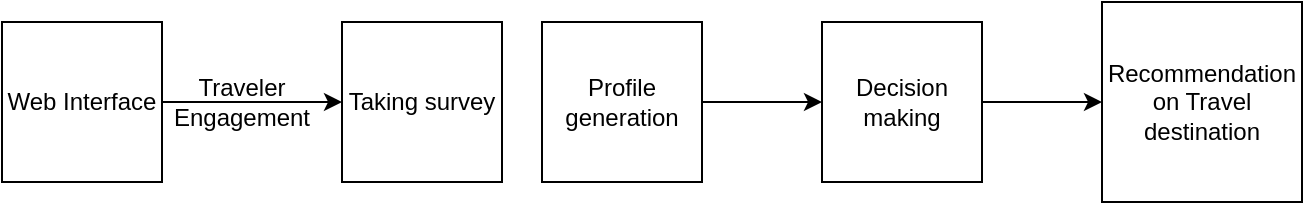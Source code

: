 <mxfile version="22.1.11" type="device">
  <diagram name="Page-1" id="0HcZPFkB94wfSvHwieI1">
    <mxGraphModel dx="1050" dy="522" grid="1" gridSize="10" guides="1" tooltips="1" connect="1" arrows="1" fold="1" page="1" pageScale="1" pageWidth="827" pageHeight="1169" math="0" shadow="0">
      <root>
        <mxCell id="0" />
        <mxCell id="1" parent="0" />
        <mxCell id="7ZBUFIDIknT4-SncWptb-2" style="edgeStyle=orthogonalEdgeStyle;rounded=0;orthogonalLoop=1;jettySize=auto;html=1;exitX=1;exitY=0.5;exitDx=0;exitDy=0;" edge="1" parent="1" source="7ZBUFIDIknT4-SncWptb-1">
          <mxGeometry relative="1" as="geometry">
            <mxPoint x="190" y="200" as="targetPoint" />
          </mxGeometry>
        </mxCell>
        <mxCell id="7ZBUFIDIknT4-SncWptb-1" value="Web Interface" style="whiteSpace=wrap;html=1;aspect=fixed;" vertex="1" parent="1">
          <mxGeometry x="20" y="160" width="80" height="80" as="geometry" />
        </mxCell>
        <mxCell id="7ZBUFIDIknT4-SncWptb-4" value="Taking survey" style="whiteSpace=wrap;html=1;aspect=fixed;" vertex="1" parent="1">
          <mxGeometry x="190" y="160" width="80" height="80" as="geometry" />
        </mxCell>
        <mxCell id="7ZBUFIDIknT4-SncWptb-5" value="Traveler" style="text;html=1;strokeColor=none;fillColor=none;align=center;verticalAlign=middle;whiteSpace=wrap;rounded=0;" vertex="1" parent="1">
          <mxGeometry x="110" y="178" width="60" height="30" as="geometry" />
        </mxCell>
        <mxCell id="7ZBUFIDIknT4-SncWptb-6" value="Engagement" style="text;html=1;strokeColor=none;fillColor=none;align=center;verticalAlign=middle;whiteSpace=wrap;rounded=0;" vertex="1" parent="1">
          <mxGeometry x="110" y="193" width="60" height="30" as="geometry" />
        </mxCell>
        <mxCell id="7ZBUFIDIknT4-SncWptb-10" style="edgeStyle=orthogonalEdgeStyle;rounded=0;orthogonalLoop=1;jettySize=auto;html=1;exitX=1;exitY=0.5;exitDx=0;exitDy=0;entryX=0;entryY=0.5;entryDx=0;entryDy=0;" edge="1" parent="1" source="7ZBUFIDIknT4-SncWptb-7" target="7ZBUFIDIknT4-SncWptb-9">
          <mxGeometry relative="1" as="geometry" />
        </mxCell>
        <mxCell id="7ZBUFIDIknT4-SncWptb-7" value="Profile generation" style="whiteSpace=wrap;html=1;aspect=fixed;" vertex="1" parent="1">
          <mxGeometry x="290" y="160" width="80" height="80" as="geometry" />
        </mxCell>
        <mxCell id="7ZBUFIDIknT4-SncWptb-14" style="edgeStyle=orthogonalEdgeStyle;rounded=0;orthogonalLoop=1;jettySize=auto;html=1;exitX=1;exitY=0.5;exitDx=0;exitDy=0;entryX=0;entryY=0.5;entryDx=0;entryDy=0;" edge="1" parent="1" source="7ZBUFIDIknT4-SncWptb-9" target="7ZBUFIDIknT4-SncWptb-11">
          <mxGeometry relative="1" as="geometry" />
        </mxCell>
        <mxCell id="7ZBUFIDIknT4-SncWptb-9" value="Decision making" style="whiteSpace=wrap;html=1;aspect=fixed;" vertex="1" parent="1">
          <mxGeometry x="430" y="160" width="80" height="80" as="geometry" />
        </mxCell>
        <mxCell id="7ZBUFIDIknT4-SncWptb-11" value="Recommendation on Travel destination" style="whiteSpace=wrap;html=1;aspect=fixed;" vertex="1" parent="1">
          <mxGeometry x="570" y="150" width="100" height="100" as="geometry" />
        </mxCell>
      </root>
    </mxGraphModel>
  </diagram>
</mxfile>

